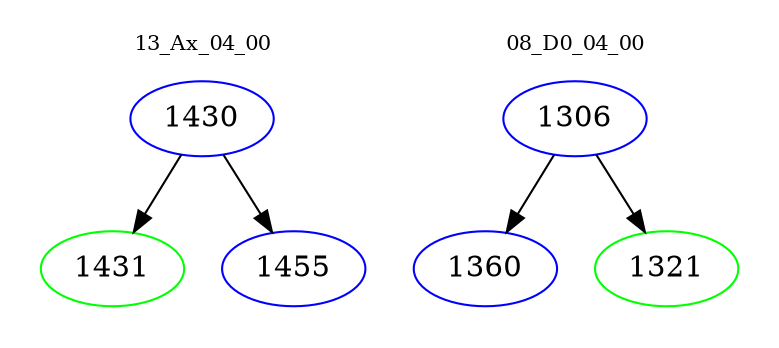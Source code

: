 digraph{
subgraph cluster_0 {
color = white
label = "13_Ax_04_00";
fontsize=10;
T0_1430 [label="1430", color="blue"]
T0_1430 -> T0_1431 [color="black"]
T0_1431 [label="1431", color="green"]
T0_1430 -> T0_1455 [color="black"]
T0_1455 [label="1455", color="blue"]
}
subgraph cluster_1 {
color = white
label = "08_D0_04_00";
fontsize=10;
T1_1306 [label="1306", color="blue"]
T1_1306 -> T1_1360 [color="black"]
T1_1360 [label="1360", color="blue"]
T1_1306 -> T1_1321 [color="black"]
T1_1321 [label="1321", color="green"]
}
}
